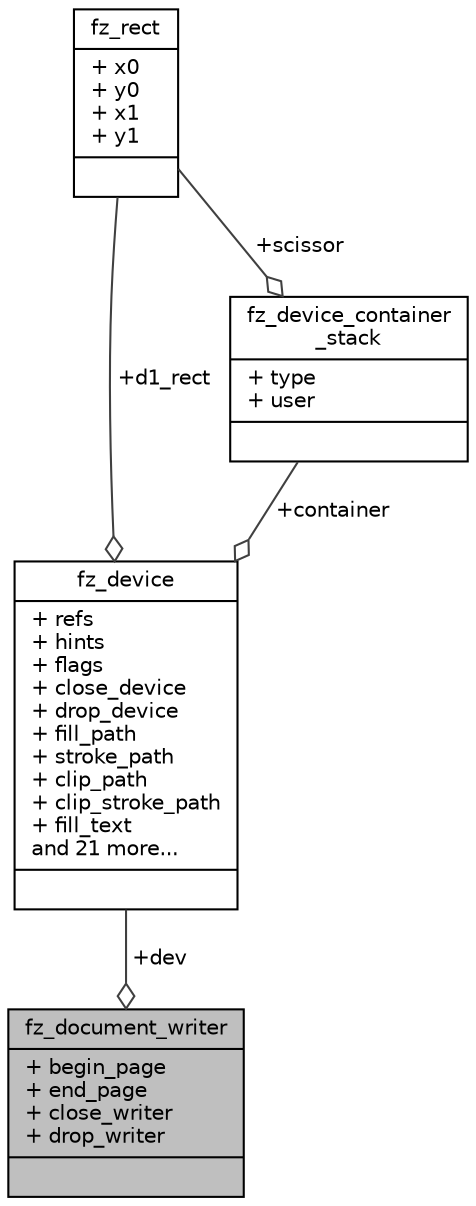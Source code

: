 digraph "fz_document_writer"
{
 // LATEX_PDF_SIZE
  edge [fontname="Helvetica",fontsize="10",labelfontname="Helvetica",labelfontsize="10"];
  node [fontname="Helvetica",fontsize="10",shape=record];
  Node1 [label="{fz_document_writer\n|+ begin_page\l+ end_page\l+ close_writer\l+ drop_writer\l|}",height=0.2,width=0.4,color="black", fillcolor="grey75", style="filled", fontcolor="black",tooltip=" "];
  Node2 -> Node1 [color="grey25",fontsize="10",style="solid",label=" +dev" ,arrowhead="odiamond",fontname="Helvetica"];
  Node2 [label="{fz_device\n|+ refs\l+ hints\l+ flags\l+ close_device\l+ drop_device\l+ fill_path\l+ stroke_path\l+ clip_path\l+ clip_stroke_path\l+ fill_text\land 21 more...\l|}",height=0.2,width=0.4,color="black", fillcolor="white", style="filled",URL="$structfz__device.html",tooltip=" "];
  Node3 -> Node2 [color="grey25",fontsize="10",style="solid",label=" +d1_rect" ,arrowhead="odiamond",fontname="Helvetica"];
  Node3 [label="{fz_rect\n|+ x0\l+ y0\l+ x1\l+ y1\l|}",height=0.2,width=0.4,color="black", fillcolor="white", style="filled",URL="$structfz__rect.html",tooltip=" "];
  Node4 -> Node2 [color="grey25",fontsize="10",style="solid",label=" +container" ,arrowhead="odiamond",fontname="Helvetica"];
  Node4 [label="{fz_device_container\l_stack\n|+ type\l+ user\l|}",height=0.2,width=0.4,color="black", fillcolor="white", style="filled",URL="$structfz__device__container__stack.html",tooltip=" "];
  Node3 -> Node4 [color="grey25",fontsize="10",style="solid",label=" +scissor" ,arrowhead="odiamond",fontname="Helvetica"];
}
